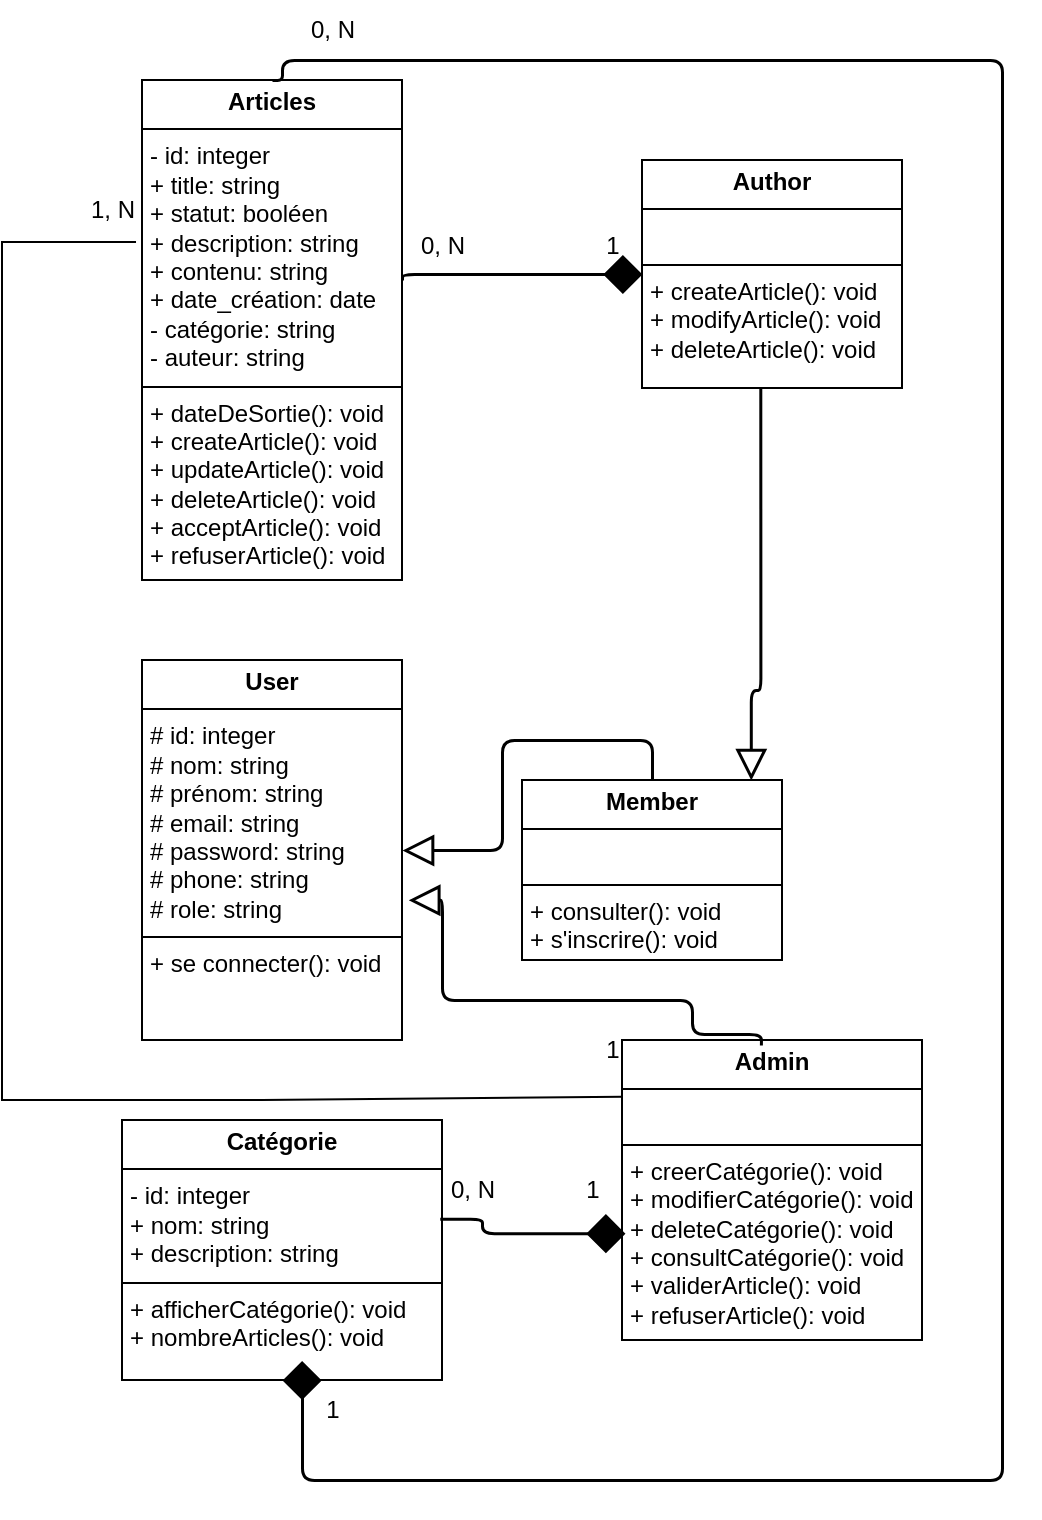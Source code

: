<mxfile>
    <diagram id="yM5FyDhno4wTIPrevxW3" name="Page-1">
        <mxGraphModel dx="832" dy="1711" grid="1" gridSize="10" guides="1" tooltips="1" connect="1" arrows="1" fold="1" page="1" pageScale="1" pageWidth="850" pageHeight="1100" background="#ffffff" math="0" shadow="0">
            <root>
                <mxCell id="0"/>
                <mxCell id="1" parent="0"/>
                <mxCell id="2" value="&lt;p style=&quot;margin:0px;margin-top:4px;text-align:center;&quot;&gt;&lt;b&gt;&lt;font color=&quot;#000000&quot;&gt;User&lt;/font&gt;&lt;/b&gt;&lt;/p&gt;&lt;hr size=&quot;1&quot; style=&quot;border-style:solid;&quot;&gt;&lt;p style=&quot;margin:0px;margin-left:4px;&quot;&gt;&lt;font color=&quot;#000000&quot;&gt;# id: integer&lt;/font&gt;&lt;/p&gt;&lt;p style=&quot;margin:0px;margin-left:4px;&quot;&gt;&lt;font color=&quot;#000000&quot;&gt;# nom: string&lt;/font&gt;&lt;/p&gt;&lt;p style=&quot;margin: 0px 0px 0px 4px;&quot;&gt;&lt;font color=&quot;#000000&quot;&gt;# prénom: string&lt;/font&gt;&lt;/p&gt;&lt;p style=&quot;margin:0px;margin-left:4px;&quot;&gt;&lt;font color=&quot;#000000&quot;&gt;# email&lt;span style=&quot;background-color: transparent;&quot;&gt;: string&lt;/span&gt;&lt;/font&gt;&lt;/p&gt;&lt;p style=&quot;margin:0px;margin-left:4px;&quot;&gt;&lt;font color=&quot;#000000&quot;&gt;# password&lt;span style=&quot;background-color: transparent;&quot;&gt;: string&lt;/span&gt;&lt;/font&gt;&lt;/p&gt;&lt;p style=&quot;margin:0px;margin-left:4px;&quot;&gt;&lt;span style=&quot;background-color: transparent;&quot;&gt;&lt;font color=&quot;#000000&quot;&gt;# phone: string&lt;/font&gt;&lt;/span&gt;&lt;/p&gt;&lt;p style=&quot;margin:0px;margin-left:4px;&quot;&gt;&lt;font color=&quot;#000000&quot;&gt;# role: string&lt;/font&gt;&lt;/p&gt;&lt;hr size=&quot;1&quot; style=&quot;border-style:solid;&quot;&gt;&lt;p style=&quot;margin:0px;margin-left:4px;&quot;&gt;&lt;span style=&quot;color: rgb(0, 0, 0); background-color: initial;&quot;&gt;+ se connecter(): void&lt;/span&gt;&lt;br&gt;&lt;/p&gt;&lt;p style=&quot;margin: 0px 0px 0px 4px;&quot;&gt;&lt;br&gt;&lt;/p&gt;" style="verticalAlign=top;align=left;overflow=fill;html=1;whiteSpace=wrap;strokeColor=#000000;fillColor=#FFFFFF;" vertex="1" parent="1">
                    <mxGeometry x="840" y="-600" width="130" height="190" as="geometry"/>
                </mxCell>
                <mxCell id="3" value="&lt;p style=&quot;margin:0px;margin-top:4px;text-align:center;&quot;&gt;&lt;b&gt;&lt;font color=&quot;#000000&quot;&gt;Member&lt;/font&gt;&lt;/b&gt;&lt;/p&gt;&lt;hr size=&quot;1&quot; style=&quot;border-style:solid;&quot;&gt;&lt;p style=&quot;margin:0px;margin-left:4px;&quot;&gt;&lt;font color=&quot;#000000&quot;&gt;&lt;br&gt;&lt;/font&gt;&lt;/p&gt;&lt;hr size=&quot;1&quot; style=&quot;border-style:solid;&quot;&gt;&lt;p style=&quot;margin:0px;margin-left:4px;&quot;&gt;&lt;font color=&quot;#000000&quot;&gt;+ consulter(): void&lt;/font&gt;&lt;/p&gt;&lt;p style=&quot;margin:0px;margin-left:4px;&quot;&gt;&lt;font color=&quot;#000000&quot;&gt;+ s'inscrire(): void&lt;/font&gt;&lt;/p&gt;" style="verticalAlign=top;align=left;overflow=fill;html=1;whiteSpace=wrap;strokeColor=#000000;fillColor=#FFFFFF;" vertex="1" parent="1">
                    <mxGeometry x="1030" y="-540" width="130" height="90" as="geometry"/>
                </mxCell>
                <mxCell id="4" value="&lt;p style=&quot;margin:0px;margin-top:4px;text-align:center;&quot;&gt;&lt;b&gt;&lt;font color=&quot;#000000&quot;&gt;Author&lt;/font&gt;&lt;/b&gt;&lt;/p&gt;&lt;hr size=&quot;1&quot; style=&quot;border-style:solid;&quot;&gt;&lt;p style=&quot;margin:0px;margin-left:4px;&quot;&gt;&lt;font color=&quot;#000000&quot;&gt;&lt;br&gt;&lt;/font&gt;&lt;/p&gt;&lt;hr size=&quot;1&quot; style=&quot;border-style:solid;&quot;&gt;&lt;p style=&quot;margin: 0px 0px 0px 4px;&quot;&gt;&lt;font color=&quot;#000000&quot;&gt;+ createArticle(): void&lt;/font&gt;&lt;/p&gt;&lt;p style=&quot;margin: 0px 0px 0px 4px;&quot;&gt;&lt;font color=&quot;#000000&quot;&gt;+ modifyArticle(): void&lt;/font&gt;&lt;/p&gt;&lt;p style=&quot;margin: 0px 0px 0px 4px;&quot;&gt;&lt;font color=&quot;#000000&quot;&gt;+ deleteArticle(): void&lt;/font&gt;&lt;/p&gt;" style="verticalAlign=top;align=left;overflow=fill;html=1;whiteSpace=wrap;fillColor=#FFFF;strokeColor=#000000;" vertex="1" parent="1">
                    <mxGeometry x="1090" y="-850" width="130" height="114" as="geometry"/>
                </mxCell>
                <mxCell id="5" value="&lt;p style=&quot;margin:0px;margin-top:4px;text-align:center;&quot;&gt;&lt;b&gt;&lt;font color=&quot;#000000&quot;&gt;Admin&lt;/font&gt;&lt;/b&gt;&lt;/p&gt;&lt;hr size=&quot;1&quot; style=&quot;border-style:solid;&quot;&gt;&lt;p style=&quot;margin:0px;margin-left:4px;&quot;&gt;&lt;font color=&quot;#000000&quot;&gt;&lt;br&gt;&lt;/font&gt;&lt;/p&gt;&lt;hr size=&quot;1&quot; style=&quot;border-style:solid;&quot;&gt;&lt;p style=&quot;margin:0px;margin-left:4px;&quot;&gt;&lt;font color=&quot;#000000&quot;&gt;+ creerCatégorie(): void&lt;/font&gt;&lt;/p&gt;&lt;p style=&quot;margin:0px;margin-left:4px;&quot;&gt;&lt;font color=&quot;#000000&quot;&gt;+ modifierCatégorie&lt;span style=&quot;background-color: transparent;&quot;&gt;(): void&lt;/span&gt;&lt;/font&gt;&lt;/p&gt;&lt;p style=&quot;margin:0px;margin-left:4px;&quot;&gt;&lt;font color=&quot;#000000&quot;&gt;+ deleteCatégorie&lt;span style=&quot;background-color: transparent;&quot;&gt;(): void&lt;/span&gt;&lt;/font&gt;&lt;/p&gt;&lt;p style=&quot;margin:0px;margin-left:4px;&quot;&gt;&lt;font color=&quot;#000000&quot;&gt;+ consultCatégorie&lt;span style=&quot;background-color: transparent;&quot;&gt;(): void&lt;/span&gt;&lt;/font&gt;&lt;/p&gt;&lt;p style=&quot;margin:0px;margin-left:4px;&quot;&gt;&lt;font color=&quot;#000000&quot;&gt;+ validerArticle&lt;span style=&quot;background-color: transparent;&quot;&gt;(): void&lt;/span&gt;&lt;/font&gt;&lt;/p&gt;&lt;p style=&quot;margin:0px;margin-left:4px;&quot;&gt;&lt;font color=&quot;#000000&quot;&gt;+ refuserArticle&lt;span style=&quot;background-color: transparent;&quot;&gt;(): void&lt;/span&gt;&lt;/font&gt;&lt;/p&gt;" style="verticalAlign=top;align=left;overflow=fill;html=1;whiteSpace=wrap;strokeColor=#000000;fillColor=#FFFFFF;" vertex="1" parent="1">
                    <mxGeometry x="1080" y="-410" width="150" height="150" as="geometry"/>
                </mxCell>
                <mxCell id="6" value="&lt;p style=&quot;margin:0px;margin-top:4px;text-align:center;&quot;&gt;&lt;b&gt;&lt;font color=&quot;#000000&quot;&gt;Articles&lt;/font&gt;&lt;/b&gt;&lt;/p&gt;&lt;hr size=&quot;1&quot; style=&quot;border-style:solid;&quot;&gt;&lt;p style=&quot;margin:0px;margin-left:4px;&quot;&gt;&lt;font color=&quot;#000000&quot;&gt;- id: integer&lt;/font&gt;&lt;/p&gt;&lt;p style=&quot;margin:0px;margin-left:4px;&quot;&gt;&lt;font color=&quot;#000000&quot;&gt;+ title: string&lt;/font&gt;&lt;/p&gt;&lt;p style=&quot;margin:0px;margin-left:4px;&quot;&gt;&lt;font color=&quot;#000000&quot;&gt;+ statut: booléen&lt;/font&gt;&lt;/p&gt;&lt;p style=&quot;margin:0px;margin-left:4px;&quot;&gt;&lt;font color=&quot;#000000&quot;&gt;+ description: string&lt;/font&gt;&lt;/p&gt;&lt;p style=&quot;margin:0px;margin-left:4px;&quot;&gt;&lt;font color=&quot;#000000&quot;&gt;+ contenu: string&lt;/font&gt;&lt;/p&gt;&lt;p style=&quot;margin:0px;margin-left:4px;&quot;&gt;&lt;font color=&quot;#000000&quot;&gt;+ date_création: date&lt;/font&gt;&lt;/p&gt;&lt;p style=&quot;margin:0px;margin-left:4px;&quot;&gt;&lt;font color=&quot;#000000&quot;&gt;- catégorie: string&lt;/font&gt;&lt;/p&gt;&lt;p style=&quot;margin:0px;margin-left:4px;&quot;&gt;&lt;font color=&quot;#000000&quot;&gt;- auteur: string&lt;/font&gt;&lt;/p&gt;&lt;hr size=&quot;1&quot; style=&quot;border-style:solid;&quot;&gt;&lt;p style=&quot;margin:0px;margin-left:4px;&quot;&gt;&lt;font color=&quot;#000000&quot;&gt;+ dateDeSortie(): void&lt;/font&gt;&lt;/p&gt;&lt;p style=&quot;margin:0px;margin-left:4px;&quot;&gt;&lt;font color=&quot;#000000&quot;&gt;+ createArticle(): void&lt;/font&gt;&lt;/p&gt;&lt;p style=&quot;margin:0px;margin-left:4px;&quot;&gt;&lt;font color=&quot;#000000&quot;&gt;+ updateArticle&lt;span style=&quot;background-color: transparent;&quot;&gt;(): void&lt;/span&gt;&lt;/font&gt;&lt;/p&gt;&lt;p style=&quot;margin:0px;margin-left:4px;&quot;&gt;&lt;font color=&quot;#000000&quot;&gt;+ deleteArticle&lt;span style=&quot;background-color: transparent;&quot;&gt;(): void&lt;/span&gt;&lt;/font&gt;&lt;/p&gt;&lt;p style=&quot;margin:0px;margin-left:4px;&quot;&gt;&lt;font color=&quot;#000000&quot;&gt;+ acceptArticle&lt;span style=&quot;background-color: transparent;&quot;&gt;(): void&lt;/span&gt;&lt;/font&gt;&lt;/p&gt;&lt;p style=&quot;margin:0px;margin-left:4px;&quot;&gt;&lt;font color=&quot;#000000&quot;&gt;+ refuserArticle&lt;span style=&quot;background-color: transparent;&quot;&gt;(): void&lt;/span&gt;&lt;/font&gt;&lt;/p&gt;&lt;p style=&quot;margin:0px;margin-left:4px;&quot;&gt;&lt;font color=&quot;#000000&quot;&gt;&lt;br&gt;&lt;/font&gt;&lt;/p&gt;&lt;p style=&quot;margin:0px;margin-left:4px;&quot;&gt;&lt;br&gt;&lt;/p&gt;" style="verticalAlign=top;align=left;overflow=fill;html=1;whiteSpace=wrap;fillColor=#FFFFFF;strokeColor=#000000;" vertex="1" parent="1">
                    <mxGeometry x="840" y="-890" width="130" height="250" as="geometry"/>
                </mxCell>
                <mxCell id="7" value="&lt;p style=&quot;margin:0px;margin-top:4px;text-align:center;&quot;&gt;&lt;b&gt;&lt;font color=&quot;#000000&quot;&gt;Catégorie&lt;/font&gt;&lt;/b&gt;&lt;/p&gt;&lt;hr size=&quot;1&quot; style=&quot;border-style:solid;&quot;&gt;&lt;p style=&quot;margin:0px;margin-left:4px;&quot;&gt;&lt;font color=&quot;#000000&quot;&gt;- id: integer&lt;/font&gt;&lt;/p&gt;&lt;p style=&quot;margin:0px;margin-left:4px;&quot;&gt;&lt;font color=&quot;#000000&quot;&gt;+ nom: string&lt;/font&gt;&lt;/p&gt;&lt;p style=&quot;margin:0px;margin-left:4px;&quot;&gt;&lt;font color=&quot;#000000&quot;&gt;+ description: string&lt;/font&gt;&lt;/p&gt;&lt;hr size=&quot;1&quot; style=&quot;border-style:solid;&quot;&gt;&lt;p style=&quot;margin:0px;margin-left:4px;&quot;&gt;&lt;font color=&quot;#000000&quot;&gt;+ afficherCatégorie&lt;span style=&quot;background-color: transparent;&quot;&gt;(): void&lt;/span&gt;&lt;/font&gt;&lt;/p&gt;&lt;p style=&quot;margin:0px;margin-left:4px;&quot;&gt;&lt;font color=&quot;#000000&quot;&gt;+ nombreArticles&lt;span style=&quot;background-color: transparent;&quot;&gt;(): void&lt;/span&gt;&lt;/font&gt;&lt;/p&gt;" style="verticalAlign=top;align=left;overflow=fill;html=1;whiteSpace=wrap;strokeColor=#000000;fillColor=#FFFFFF;" vertex="1" parent="1">
                    <mxGeometry x="830" y="-370" width="160" height="130" as="geometry"/>
                </mxCell>
                <mxCell id="8" value="" style="html=1;jettySize=18;whiteSpace=wrap;fontSize=13;strokeColor=#000000;strokeWidth=1.5;rounded=1;arcSize=12;edgeStyle=orthogonalEdgeStyle;startArrow=block;startFill=0;startSize=12;endArrow=none;entryX=0.5;entryY=0;lucidId=.yJyT438RPJM;entryDx=0;entryDy=0;exitX=1;exitY=0.5;exitDx=0;exitDy=0;" edge="1" parent="1" source="2" target="3">
                    <mxGeometry width="100" height="100" relative="1" as="geometry">
                        <Array as="points">
                            <mxPoint x="1020" y="-505"/>
                            <mxPoint x="1020" y="-560"/>
                            <mxPoint x="1095" y="-560"/>
                        </Array>
                        <mxPoint x="970" y="-600" as="sourcePoint"/>
                        <mxPoint x="1100" y="-620" as="targetPoint"/>
                    </mxGeometry>
                </mxCell>
                <mxCell id="9" value="" style="html=1;jettySize=18;whiteSpace=wrap;fontSize=13;strokeColor=#000000;strokeWidth=1.5;rounded=1;arcSize=12;edgeStyle=orthogonalEdgeStyle;startArrow=block;startFill=0;startSize=12;endArrow=none;entryX=0.455;entryY=0.994;lucidId=.yJyT438RPJM;entryDx=0;entryDy=0;exitX=0.88;exitY=0;exitDx=0;exitDy=0;entryPerimeter=0;exitPerimeter=0;" edge="1" parent="1" source="3" target="4">
                    <mxGeometry width="100" height="100" relative="1" as="geometry">
                        <Array as="points">
                            <mxPoint x="1144" y="-585"/>
                            <mxPoint x="1149" y="-585"/>
                        </Array>
                        <mxPoint x="1030" y="-585.03" as="sourcePoint"/>
                        <mxPoint x="1155" y="-620.03" as="targetPoint"/>
                    </mxGeometry>
                </mxCell>
                <mxCell id="10" value="" style="html=1;jettySize=18;whiteSpace=wrap;fontSize=13;strokeColor=#000000;strokeWidth=1.5;rounded=1;arcSize=12;edgeStyle=orthogonalEdgeStyle;startArrow=block;startFill=0;startSize=12;endArrow=none;lucidId=.yJyT438RPJM;exitX=1.024;exitY=0.631;exitDx=0;exitDy=0;exitPerimeter=0;entryX=0.463;entryY=0.017;entryDx=0;entryDy=0;entryPerimeter=0;" edge="1" parent="1" source="2" target="5">
                    <mxGeometry width="100" height="100" relative="1" as="geometry">
                        <Array as="points">
                            <mxPoint x="990" y="-480"/>
                            <mxPoint x="990" y="-430"/>
                            <mxPoint x="1115" y="-430"/>
                            <mxPoint x="1115" y="-413"/>
                            <mxPoint x="1149" y="-413"/>
                        </Array>
                        <mxPoint x="990" y="-485" as="sourcePoint"/>
                        <mxPoint x="1152" y="-413" as="targetPoint"/>
                    </mxGeometry>
                </mxCell>
                <mxCell id="11" value="" style="html=1;jettySize=18;whiteSpace=wrap;fontSize=13;strokeColor=#000000;strokeWidth=1.5;rounded=1;arcSize=12;edgeStyle=orthogonalEdgeStyle;startArrow=diamond;startFill=1;startSize=16;endArrow=none;exitX=0;exitY=0.5;entryX=1;entryY=0.4;entryPerimeter=0;lucidId=.yJyT438RPJM;entryDx=0;entryDy=0;exitDx=0;exitDy=0;" edge="1" parent="1" source="4" target="6">
                    <mxGeometry width="100" height="100" relative="1" as="geometry">
                        <Array as="points">
                            <mxPoint x="970" y="-793"/>
                        </Array>
                        <mxPoint x="1435" y="-106" as="sourcePoint"/>
                        <mxPoint x="1270" y="-340" as="targetPoint"/>
                    </mxGeometry>
                </mxCell>
                <mxCell id="12" value="" style="html=1;jettySize=18;whiteSpace=wrap;fontSize=13;strokeColor=#000000;strokeWidth=1.5;rounded=1;arcSize=12;edgeStyle=orthogonalEdgeStyle;startArrow=diamond;startFill=1;startSize=16;endArrow=none;entryX=0.5;entryY=0;lucidId=.yJyT438RPJM;entryDx=0;entryDy=0;exitX=0.5;exitY=1;exitDx=0;exitDy=0;" edge="1" parent="1" source="7" target="6">
                    <mxGeometry width="100" height="100" relative="1" as="geometry">
                        <Array as="points">
                            <mxPoint x="920" y="-190"/>
                            <mxPoint x="1270" y="-190"/>
                            <mxPoint x="1270" y="-900"/>
                            <mxPoint x="910" y="-900"/>
                            <mxPoint x="910" y="-890"/>
                        </Array>
                        <mxPoint x="1400" y="-130" as="sourcePoint"/>
                        <mxPoint x="910" y="-897" as="targetPoint"/>
                    </mxGeometry>
                </mxCell>
                <mxCell id="13" value="" style="html=1;jettySize=18;whiteSpace=wrap;fontSize=13;strokeColor=#000000;strokeWidth=1.5;rounded=1;arcSize=12;edgeStyle=orthogonalEdgeStyle;startArrow=diamond;startFill=1;startSize=16;endArrow=none;exitX=0.01;exitY=0.644;entryX=0.993;entryY=0.38;entryPerimeter=0;lucidId=.yJyT438RPJM;entryDx=0;entryDy=0;exitDx=0;exitDy=0;exitPerimeter=0;" edge="1" parent="1" source="5" target="7">
                    <mxGeometry width="100" height="100" relative="1" as="geometry">
                        <Array as="points">
                            <mxPoint x="1010" y="-313"/>
                            <mxPoint x="1010" y="-321"/>
                        </Array>
                        <mxPoint x="1120" y="-320" as="sourcePoint"/>
                        <mxPoint x="1000" y="-317" as="targetPoint"/>
                    </mxGeometry>
                </mxCell>
                <mxCell id="14" value="&lt;font color=&quot;#000000&quot;&gt;1&lt;/font&gt;" style="text;html=1;align=center;verticalAlign=middle;resizable=0;points=[];autosize=1;strokeColor=none;fillColor=none;" vertex="1" parent="1">
                    <mxGeometry x="1060" y="-822" width="30" height="30" as="geometry"/>
                </mxCell>
                <mxCell id="15" value="&lt;font color=&quot;#000000&quot;&gt;0, N&lt;/font&gt;" style="text;html=1;align=center;verticalAlign=middle;resizable=0;points=[];autosize=1;strokeColor=none;fillColor=none;" vertex="1" parent="1">
                    <mxGeometry x="965" y="-822" width="50" height="30" as="geometry"/>
                </mxCell>
                <mxCell id="16" value="&lt;font color=&quot;#000000&quot;&gt;1&lt;/font&gt;" style="text;html=1;align=center;verticalAlign=middle;resizable=0;points=[];autosize=1;strokeColor=none;fillColor=none;" vertex="1" parent="1">
                    <mxGeometry x="1050" y="-350" width="30" height="30" as="geometry"/>
                </mxCell>
                <mxCell id="17" value="&lt;font color=&quot;#000000&quot;&gt;0, N&lt;/font&gt;" style="text;html=1;align=center;verticalAlign=middle;resizable=0;points=[];autosize=1;strokeColor=none;fillColor=none;" vertex="1" parent="1">
                    <mxGeometry x="980" y="-350" width="50" height="30" as="geometry"/>
                </mxCell>
                <mxCell id="18" value="&lt;font color=&quot;#000000&quot;&gt;1&lt;/font&gt;" style="text;html=1;align=center;verticalAlign=middle;resizable=0;points=[];autosize=1;strokeColor=none;fillColor=none;" vertex="1" parent="1">
                    <mxGeometry x="920" y="-240" width="30" height="30" as="geometry"/>
                </mxCell>
                <mxCell id="19" value="&lt;font color=&quot;#000000&quot;&gt;0, N&lt;/font&gt;" style="text;html=1;align=center;verticalAlign=middle;resizable=0;points=[];autosize=1;strokeColor=none;fillColor=none;" vertex="1" parent="1">
                    <mxGeometry x="910" y="-930" width="50" height="30" as="geometry"/>
                </mxCell>
                <mxCell id="20" value="" style="endArrow=none;html=1;rounded=0;entryX=0.003;entryY=0.189;entryDx=0;entryDy=0;entryPerimeter=0;exitX=-0.023;exitY=0.324;exitDx=0;exitDy=0;exitPerimeter=0;strokeColor=#000000;" edge="1" parent="1" source="6" target="5">
                    <mxGeometry width="50" height="50" relative="1" as="geometry">
                        <mxPoint x="810" y="-811.032" as="sourcePoint"/>
                        <mxPoint x="900" y="-390" as="targetPoint"/>
                        <Array as="points">
                            <mxPoint x="770" y="-809"/>
                            <mxPoint x="770" y="-380"/>
                            <mxPoint x="900" y="-380"/>
                        </Array>
                    </mxGeometry>
                </mxCell>
                <mxCell id="21" value="&lt;font color=&quot;#000000&quot;&gt;1&lt;/font&gt;" style="text;html=1;align=center;verticalAlign=middle;resizable=0;points=[];autosize=1;strokeColor=none;fillColor=none;" vertex="1" parent="1">
                    <mxGeometry x="1060" y="-420" width="30" height="30" as="geometry"/>
                </mxCell>
                <mxCell id="22" value="&lt;font color=&quot;#000000&quot;&gt;1, N&lt;/font&gt;" style="text;html=1;align=center;verticalAlign=middle;resizable=0;points=[];autosize=1;strokeColor=none;fillColor=none;" vertex="1" parent="1">
                    <mxGeometry x="800" y="-840" width="50" height="30" as="geometry"/>
                </mxCell>
            </root>
        </mxGraphModel>
    </diagram>
</mxfile>
